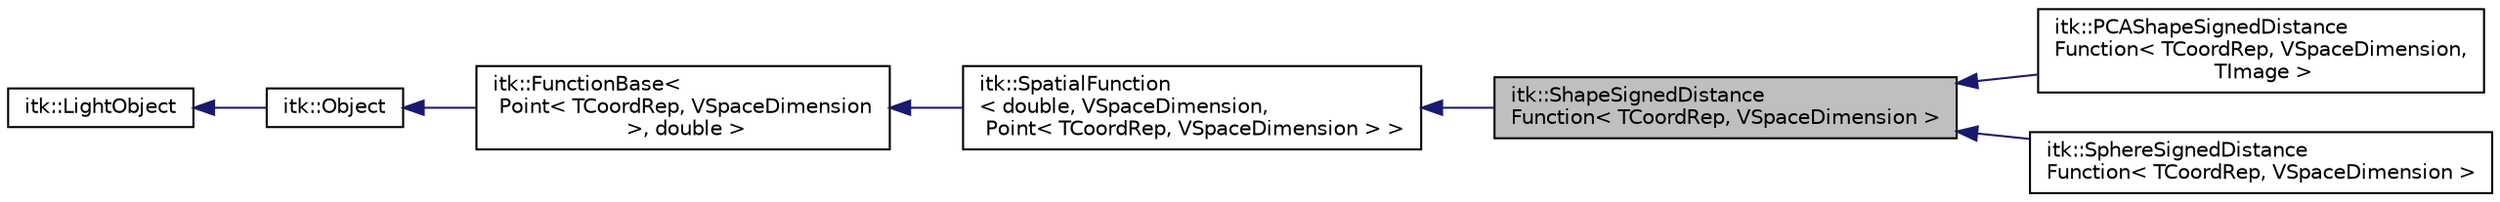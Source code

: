 digraph "itk::ShapeSignedDistanceFunction&lt; TCoordRep, VSpaceDimension &gt;"
{
 // LATEX_PDF_SIZE
  edge [fontname="Helvetica",fontsize="10",labelfontname="Helvetica",labelfontsize="10"];
  node [fontname="Helvetica",fontsize="10",shape=record];
  rankdir="LR";
  Node1 [label="itk::ShapeSignedDistance\lFunction\< TCoordRep, VSpaceDimension \>",height=0.2,width=0.4,color="black", fillcolor="grey75", style="filled", fontcolor="black",tooltip="Base class for functions which evaluates the signed distance from a shape."];
  Node2 -> Node1 [dir="back",color="midnightblue",fontsize="10",style="solid",fontname="Helvetica"];
  Node2 [label="itk::SpatialFunction\l\< double, VSpaceDimension,\l Point\< TCoordRep, VSpaceDimension \> \>",height=0.2,width=0.4,color="black", fillcolor="white", style="filled",URL="$classitk_1_1SpatialFunction.html",tooltip=" "];
  Node3 -> Node2 [dir="back",color="midnightblue",fontsize="10",style="solid",fontname="Helvetica"];
  Node3 [label="itk::FunctionBase\<\l Point\< TCoordRep, VSpaceDimension\l \>, double \>",height=0.2,width=0.4,color="black", fillcolor="white", style="filled",URL="$classitk_1_1FunctionBase.html",tooltip=" "];
  Node4 -> Node3 [dir="back",color="midnightblue",fontsize="10",style="solid",fontname="Helvetica"];
  Node4 [label="itk::Object",height=0.2,width=0.4,color="black", fillcolor="white", style="filled",URL="$classitk_1_1Object.html",tooltip="Base class for most ITK classes."];
  Node5 -> Node4 [dir="back",color="midnightblue",fontsize="10",style="solid",fontname="Helvetica"];
  Node5 [label="itk::LightObject",height=0.2,width=0.4,color="black", fillcolor="white", style="filled",URL="$classitk_1_1LightObject.html",tooltip="Light weight base class for most itk classes."];
  Node1 -> Node6 [dir="back",color="midnightblue",fontsize="10",style="solid",fontname="Helvetica"];
  Node6 [label="itk::PCAShapeSignedDistance\lFunction\< TCoordRep, VSpaceDimension,\l TImage \>",height=0.2,width=0.4,color="black", fillcolor="white", style="filled",URL="$classitk_1_1PCAShapeSignedDistanceFunction.html",tooltip="Compute the signed distance from a N-dimensional PCA Shape."];
  Node1 -> Node7 [dir="back",color="midnightblue",fontsize="10",style="solid",fontname="Helvetica"];
  Node7 [label="itk::SphereSignedDistance\lFunction\< TCoordRep, VSpaceDimension \>",height=0.2,width=0.4,color="black", fillcolor="white", style="filled",URL="$classitk_1_1SphereSignedDistanceFunction.html",tooltip="Compute the signed distance from a N-dimensional sphere."];
}
